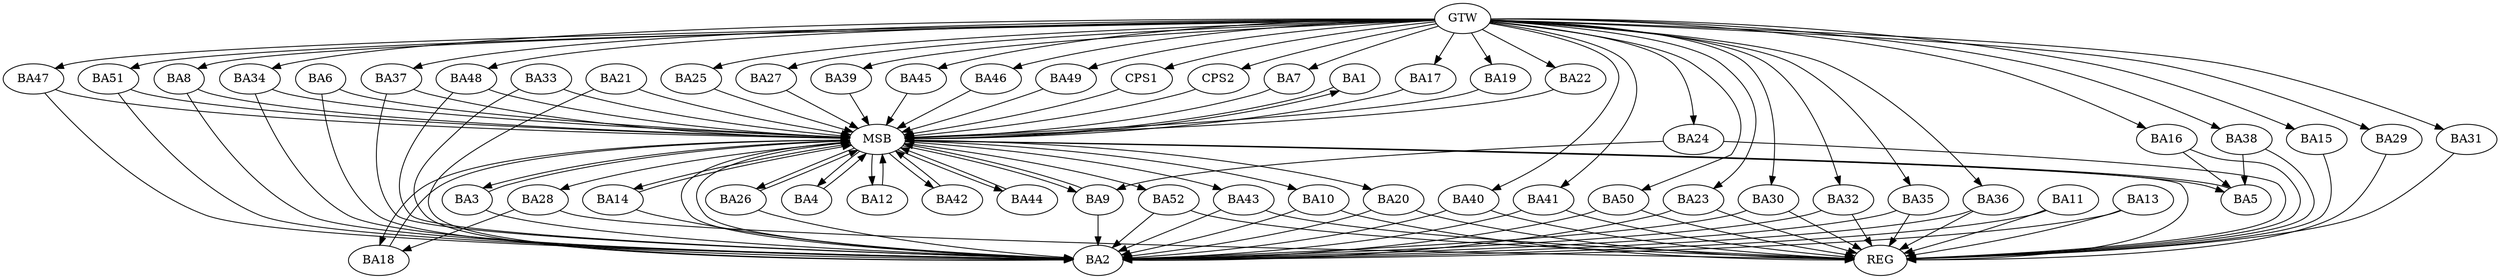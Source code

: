 strict digraph G {
  BA1 [ label="BA1" ];
  BA2 [ label="BA2" ];
  BA3 [ label="BA3" ];
  BA4 [ label="BA4" ];
  BA5 [ label="BA5" ];
  BA6 [ label="BA6" ];
  BA7 [ label="BA7" ];
  BA8 [ label="BA8" ];
  BA9 [ label="BA9" ];
  BA10 [ label="BA10" ];
  BA11 [ label="BA11" ];
  BA12 [ label="BA12" ];
  BA13 [ label="BA13" ];
  BA14 [ label="BA14" ];
  BA15 [ label="BA15" ];
  BA16 [ label="BA16" ];
  BA17 [ label="BA17" ];
  BA18 [ label="BA18" ];
  BA19 [ label="BA19" ];
  BA20 [ label="BA20" ];
  BA21 [ label="BA21" ];
  BA22 [ label="BA22" ];
  BA23 [ label="BA23" ];
  BA24 [ label="BA24" ];
  BA25 [ label="BA25" ];
  BA26 [ label="BA26" ];
  BA27 [ label="BA27" ];
  BA28 [ label="BA28" ];
  BA29 [ label="BA29" ];
  BA30 [ label="BA30" ];
  BA31 [ label="BA31" ];
  BA32 [ label="BA32" ];
  BA33 [ label="BA33" ];
  BA34 [ label="BA34" ];
  BA35 [ label="BA35" ];
  BA36 [ label="BA36" ];
  BA37 [ label="BA37" ];
  BA38 [ label="BA38" ];
  BA39 [ label="BA39" ];
  BA40 [ label="BA40" ];
  BA41 [ label="BA41" ];
  BA42 [ label="BA42" ];
  BA43 [ label="BA43" ];
  BA44 [ label="BA44" ];
  BA45 [ label="BA45" ];
  BA46 [ label="BA46" ];
  BA47 [ label="BA47" ];
  BA48 [ label="BA48" ];
  BA49 [ label="BA49" ];
  BA50 [ label="BA50" ];
  BA51 [ label="BA51" ];
  BA52 [ label="BA52" ];
  CPS1 [ label="CPS1" ];
  CPS2 [ label="CPS2" ];
  GTW [ label="GTW" ];
  REG [ label="REG" ];
  MSB [ label="MSB" ];
  BA10 -> BA2;
  BA13 -> BA2;
  BA16 -> BA5;
  BA24 -> BA9;
  BA28 -> BA18;
  BA30 -> BA2;
  BA32 -> BA2;
  BA35 -> BA2;
  BA36 -> BA2;
  BA38 -> BA5;
  GTW -> BA7;
  GTW -> BA8;
  GTW -> BA15;
  GTW -> BA16;
  GTW -> BA17;
  GTW -> BA19;
  GTW -> BA22;
  GTW -> BA23;
  GTW -> BA24;
  GTW -> BA25;
  GTW -> BA27;
  GTW -> BA29;
  GTW -> BA30;
  GTW -> BA31;
  GTW -> BA32;
  GTW -> BA34;
  GTW -> BA35;
  GTW -> BA36;
  GTW -> BA37;
  GTW -> BA38;
  GTW -> BA39;
  GTW -> BA40;
  GTW -> BA41;
  GTW -> BA45;
  GTW -> BA46;
  GTW -> BA47;
  GTW -> BA48;
  GTW -> BA49;
  GTW -> BA50;
  GTW -> BA51;
  GTW -> CPS1;
  GTW -> CPS2;
  BA10 -> REG;
  BA11 -> REG;
  BA13 -> REG;
  BA15 -> REG;
  BA16 -> REG;
  BA20 -> REG;
  BA23 -> REG;
  BA24 -> REG;
  BA28 -> REG;
  BA29 -> REG;
  BA30 -> REG;
  BA31 -> REG;
  BA32 -> REG;
  BA35 -> REG;
  BA36 -> REG;
  BA38 -> REG;
  BA40 -> REG;
  BA41 -> REG;
  BA43 -> REG;
  BA50 -> REG;
  BA52 -> REG;
  BA1 -> MSB;
  MSB -> BA2;
  MSB -> REG;
  BA2 -> MSB;
  MSB -> BA1;
  BA3 -> MSB;
  BA4 -> MSB;
  BA5 -> MSB;
  BA6 -> MSB;
  MSB -> BA3;
  BA7 -> MSB;
  MSB -> BA5;
  BA8 -> MSB;
  BA9 -> MSB;
  BA12 -> MSB;
  BA14 -> MSB;
  MSB -> BA10;
  BA17 -> MSB;
  BA18 -> MSB;
  MSB -> BA4;
  BA19 -> MSB;
  MSB -> BA12;
  BA21 -> MSB;
  MSB -> BA9;
  BA22 -> MSB;
  MSB -> BA14;
  BA25 -> MSB;
  MSB -> BA18;
  BA26 -> MSB;
  BA27 -> MSB;
  BA33 -> MSB;
  BA34 -> MSB;
  BA37 -> MSB;
  BA39 -> MSB;
  BA42 -> MSB;
  BA44 -> MSB;
  BA45 -> MSB;
  BA46 -> MSB;
  BA47 -> MSB;
  MSB -> BA42;
  BA48 -> MSB;
  BA49 -> MSB;
  BA51 -> MSB;
  CPS1 -> MSB;
  MSB -> BA43;
  MSB -> BA20;
  MSB -> BA26;
  MSB -> BA52;
  CPS2 -> MSB;
  MSB -> BA28;
  MSB -> BA44;
  BA23 -> BA2;
  BA47 -> BA2;
  BA33 -> BA2;
  BA21 -> BA2;
  BA37 -> BA2;
  BA6 -> BA2;
  BA48 -> BA2;
  BA43 -> BA2;
  BA41 -> BA2;
  BA52 -> BA2;
  BA51 -> BA2;
  BA26 -> BA2;
  BA3 -> BA2;
  BA34 -> BA2;
  BA14 -> BA2;
  BA8 -> BA2;
  BA20 -> BA2;
  BA11 -> BA2;
  BA50 -> BA2;
  BA9 -> BA2;
  BA40 -> BA2;
}
